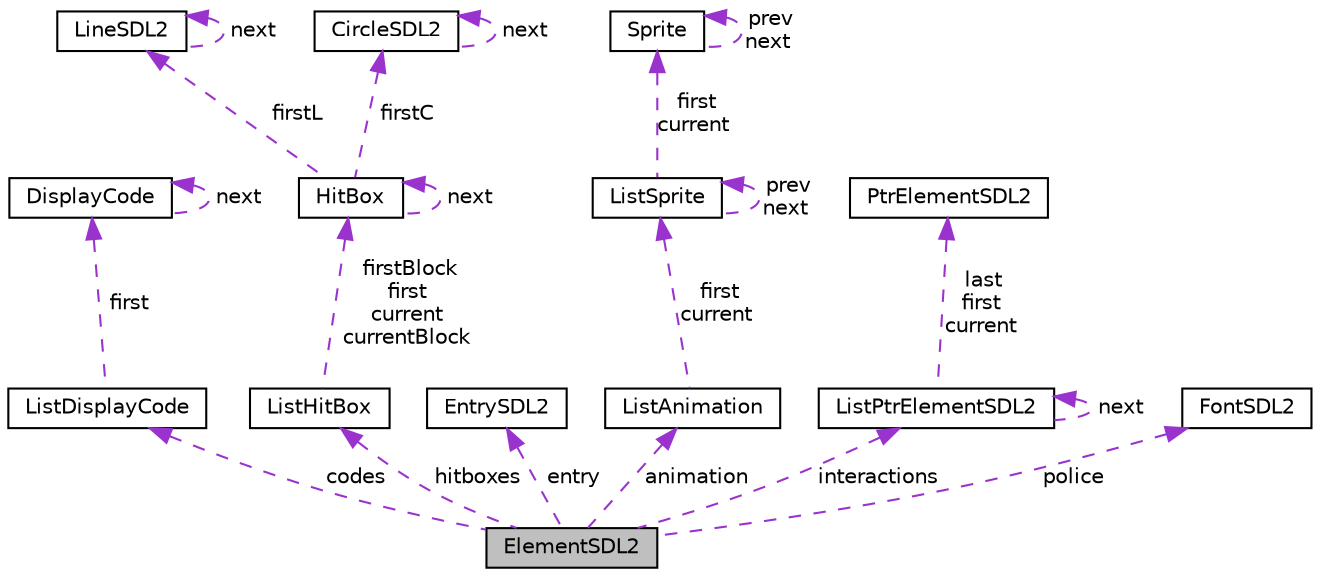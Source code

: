digraph "ElementSDL2"
{
  edge [fontname="Helvetica",fontsize="10",labelfontname="Helvetica",labelfontsize="10"];
  node [fontname="Helvetica",fontsize="10",shape=record];
  Node1 [label="ElementSDL2",height=0.2,width=0.4,color="black", fillcolor="grey75", style="filled", fontcolor="black"];
  Node2 -> Node1 [dir="back",color="darkorchid3",fontsize="10",style="dashed",label=" codes" ,fontname="Helvetica"];
  Node2 [label="ListDisplayCode",height=0.2,width=0.4,color="black", fillcolor="white", style="filled",URL="$structListDisplayCode.html",tooltip="List of display codes. "];
  Node3 -> Node2 [dir="back",color="darkorchid3",fontsize="10",style="dashed",label=" first" ,fontname="Helvetica"];
  Node3 [label="DisplayCode",height=0.2,width=0.4,color="black", fillcolor="white", style="filled",URL="$structDisplayCode.html",tooltip="Display code containing the plan and a flag to indicate if it is displaied. "];
  Node3 -> Node3 [dir="back",color="darkorchid3",fontsize="10",style="dashed",label=" next" ,fontname="Helvetica"];
  Node4 -> Node1 [dir="back",color="darkorchid3",fontsize="10",style="dashed",label=" hitboxes" ,fontname="Helvetica"];
  Node4 [label="ListHitBox",height=0.2,width=0.4,color="black", fillcolor="white", style="filled",URL="$structListHitBox.html",tooltip="Collection of hit boxes. "];
  Node5 -> Node4 [dir="back",color="darkorchid3",fontsize="10",style="dashed",label=" firstBlock\nfirst\ncurrent\ncurrentBlock" ,fontname="Helvetica"];
  Node5 [label="HitBox",height=0.2,width=0.4,color="black", fillcolor="white", style="filled",URL="$structHitBox.html",tooltip="Represente a hit boxe which is a collection of LineSDL2 (defining a convexe polygon) and CircleSDL2..."];
  Node6 -> Node5 [dir="back",color="darkorchid3",fontsize="10",style="dashed",label=" firstL" ,fontname="Helvetica"];
  Node6 [label="LineSDL2",height=0.2,width=0.4,color="black", fillcolor="white", style="filled",URL="$structLineSDL2.html",tooltip="Represente a line which delimitate a hittable surface from a none hittable one. "];
  Node6 -> Node6 [dir="back",color="darkorchid3",fontsize="10",style="dashed",label=" next" ,fontname="Helvetica"];
  Node5 -> Node5 [dir="back",color="darkorchid3",fontsize="10",style="dashed",label=" next" ,fontname="Helvetica"];
  Node7 -> Node5 [dir="back",color="darkorchid3",fontsize="10",style="dashed",label=" firstC" ,fontname="Helvetica"];
  Node7 [label="CircleSDL2",height=0.2,width=0.4,color="black", fillcolor="white", style="filled",URL="$structCircleSDL2.html",tooltip="Represente a hittable ellipse. "];
  Node7 -> Node7 [dir="back",color="darkorchid3",fontsize="10",style="dashed",label=" next" ,fontname="Helvetica"];
  Node8 -> Node1 [dir="back",color="darkorchid3",fontsize="10",style="dashed",label=" entry" ,fontname="Helvetica"];
  Node8 [label="EntrySDL2",height=0.2,width=0.4,color="black", fillcolor="white", style="filled",URL="$structEntrySDL2.html",tooltip="More informations about entry. "];
  Node9 -> Node1 [dir="back",color="darkorchid3",fontsize="10",style="dashed",label=" animation" ,fontname="Helvetica"];
  Node9 [label="ListAnimation",height=0.2,width=0.4,color="black", fillcolor="white", style="filled",URL="$structListAnimation.html",tooltip="a list of animations "];
  Node10 -> Node9 [dir="back",color="darkorchid3",fontsize="10",style="dashed",label=" first\ncurrent" ,fontname="Helvetica"];
  Node10 [label="ListSprite",height=0.2,width=0.4,color="black", fillcolor="white", style="filled",URL="$structListSprite.html",tooltip="all steps of an animation "];
  Node11 -> Node10 [dir="back",color="darkorchid3",fontsize="10",style="dashed",label=" first\ncurrent" ,fontname="Helvetica"];
  Node11 [label="Sprite",height=0.2,width=0.4,color="black", fillcolor="white", style="filled",URL="$structSprite.html",tooltip="informations about a step of an animation "];
  Node11 -> Node11 [dir="back",color="darkorchid3",fontsize="10",style="dashed",label=" prev\nnext" ,fontname="Helvetica"];
  Node10 -> Node10 [dir="back",color="darkorchid3",fontsize="10",style="dashed",label=" prev\nnext" ,fontname="Helvetica"];
  Node12 -> Node1 [dir="back",color="darkorchid3",fontsize="10",style="dashed",label=" interactions" ,fontname="Helvetica"];
  Node12 [label="ListPtrElementSDL2",height=0.2,width=0.4,color="black", fillcolor="white", style="filled",URL="$structListPtrElementSDL2.html",tooltip="List of PtrElementSDL2. "];
  Node13 -> Node12 [dir="back",color="darkorchid3",fontsize="10",style="dashed",label=" last\nfirst\ncurrent" ,fontname="Helvetica"];
  Node13 [label="PtrElementSDL2",height=0.2,width=0.4,color="black", fillcolor="white", style="filled",URL="$structPtrElementSDL2.html",tooltip="Structure used to store elements&#39; pointers in a list of element. "];
  Node12 -> Node12 [dir="back",color="darkorchid3",fontsize="10",style="dashed",label=" next" ,fontname="Helvetica"];
  Node14 -> Node1 [dir="back",color="darkorchid3",fontsize="10",style="dashed",label=" police" ,fontname="Helvetica"];
  Node14 [label="FontSDL2",height=0.2,width=0.4,color="black", fillcolor="white", style="filled",URL="$structFontSDL2.html",tooltip="Informations about SDL2 font. "];
}
